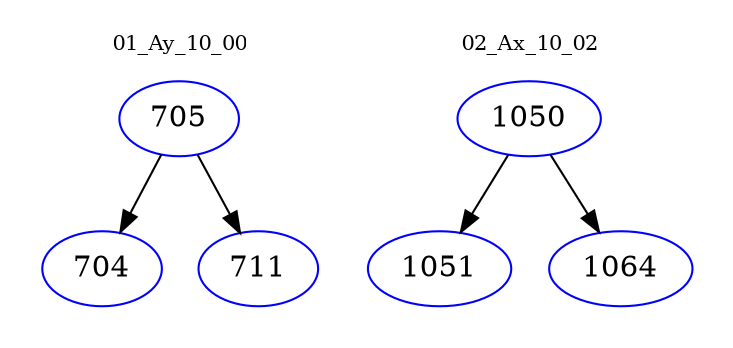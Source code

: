digraph{
subgraph cluster_0 {
color = white
label = "01_Ay_10_00";
fontsize=10;
T0_705 [label="705", color="blue"]
T0_705 -> T0_704 [color="black"]
T0_704 [label="704", color="blue"]
T0_705 -> T0_711 [color="black"]
T0_711 [label="711", color="blue"]
}
subgraph cluster_1 {
color = white
label = "02_Ax_10_02";
fontsize=10;
T1_1050 [label="1050", color="blue"]
T1_1050 -> T1_1051 [color="black"]
T1_1051 [label="1051", color="blue"]
T1_1050 -> T1_1064 [color="black"]
T1_1064 [label="1064", color="blue"]
}
}
